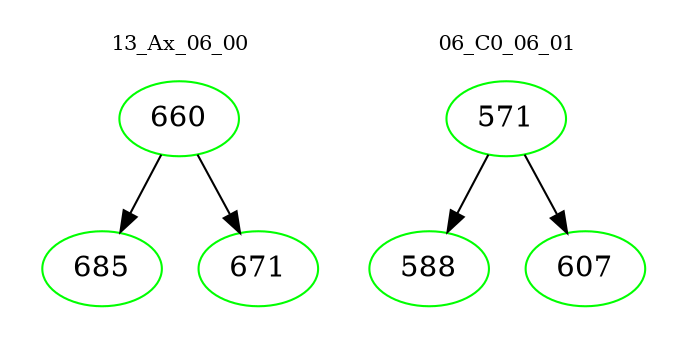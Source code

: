 digraph{
subgraph cluster_0 {
color = white
label = "13_Ax_06_00";
fontsize=10;
T0_660 [label="660", color="green"]
T0_660 -> T0_685 [color="black"]
T0_685 [label="685", color="green"]
T0_660 -> T0_671 [color="black"]
T0_671 [label="671", color="green"]
}
subgraph cluster_1 {
color = white
label = "06_C0_06_01";
fontsize=10;
T1_571 [label="571", color="green"]
T1_571 -> T1_588 [color="black"]
T1_588 [label="588", color="green"]
T1_571 -> T1_607 [color="black"]
T1_607 [label="607", color="green"]
}
}
